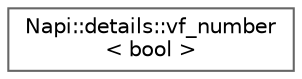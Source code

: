 digraph "Graphical Class Hierarchy"
{
 // LATEX_PDF_SIZE
  bgcolor="transparent";
  edge [fontname=Helvetica,fontsize=10,labelfontname=Helvetica,labelfontsize=10];
  node [fontname=Helvetica,fontsize=10,shape=box,height=0.2,width=0.4];
  rankdir="LR";
  Node0 [id="Node000000",label="Napi::details::vf_number\l\< bool \>",height=0.2,width=0.4,color="grey40", fillcolor="white", style="filled",URL="$struct_napi_1_1details_1_1vf__number_3_01bool_01_4.html",tooltip=" "];
}
